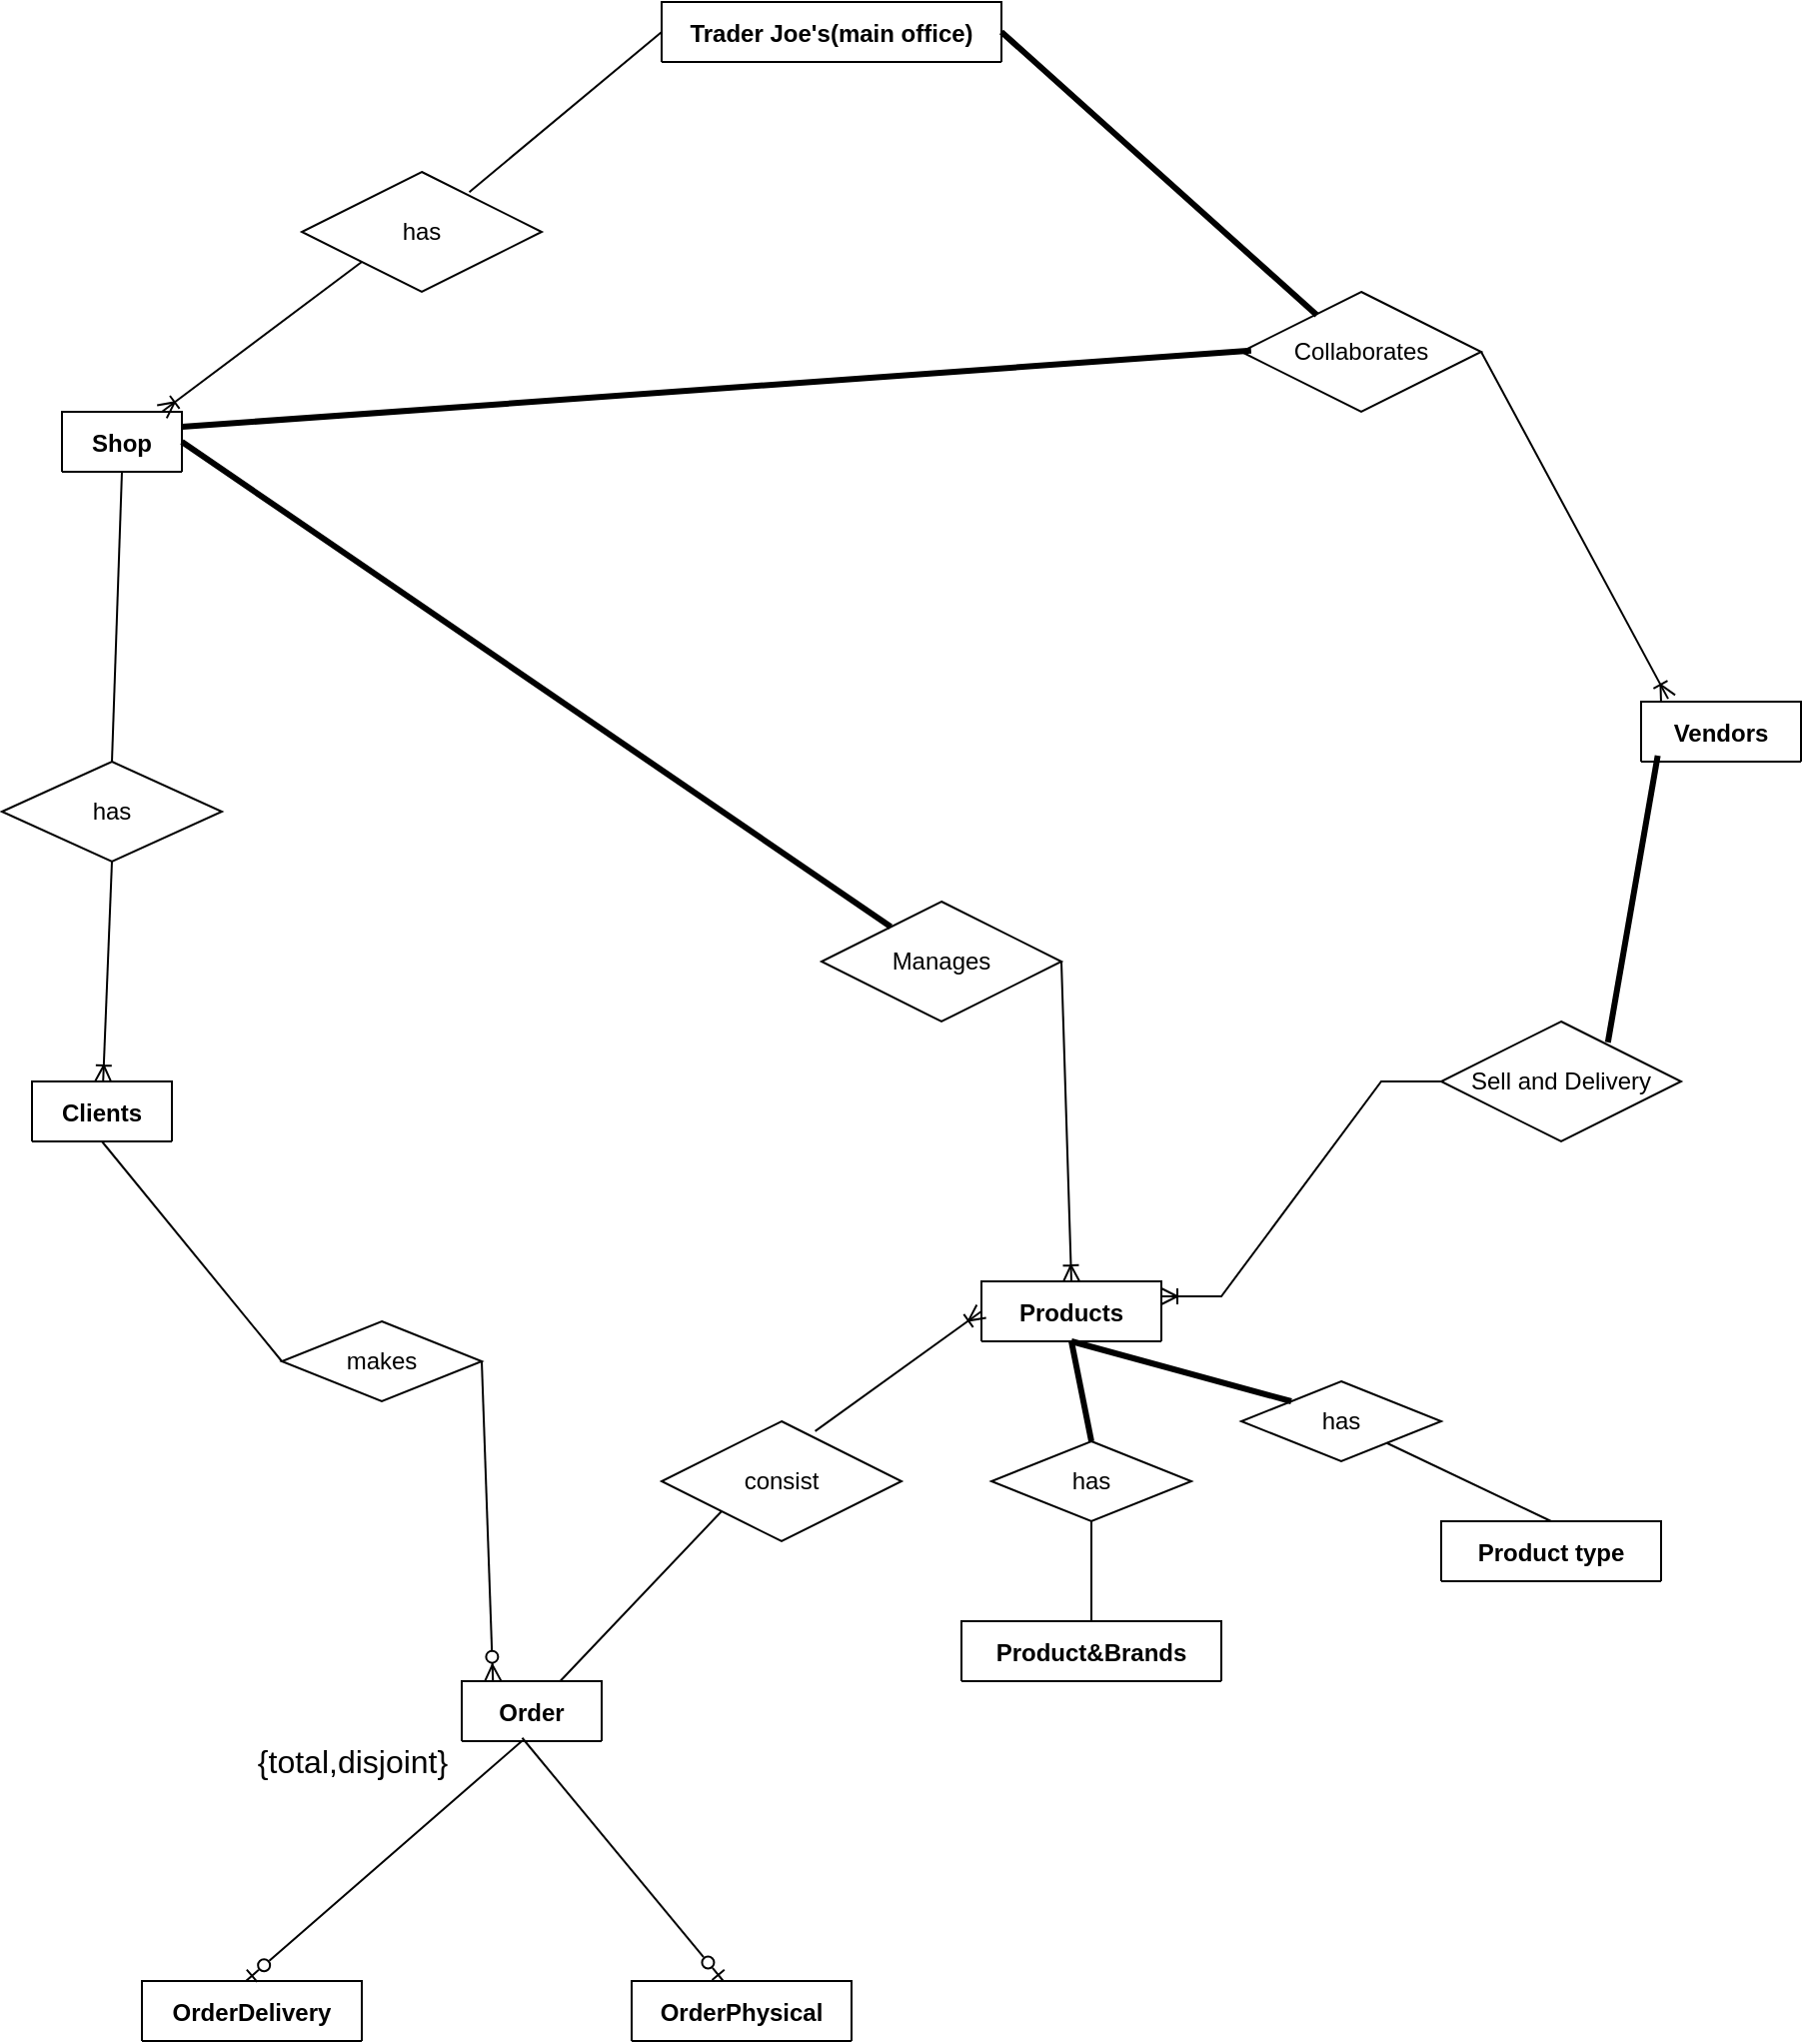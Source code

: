 <mxfile version="15.5.2" type="device"><diagram name="Page-1" id="c4acf3e9-155e-7222-9cf6-157b1a14988f"><mxGraphModel dx="1585" dy="1931" grid="1" gridSize="10" guides="1" tooltips="1" connect="1" arrows="1" fold="1" page="1" pageScale="1" pageWidth="850" pageHeight="1100" background="none" math="0" shadow="0"><root><mxCell id="0"/><mxCell id="1" parent="0"/><mxCell id="NIx3MjYoJdZFYuRE0TQr-1" value="Products" style="shape=table;startSize=30;container=1;collapsible=1;childLayout=tableLayout;fixedRows=1;rowLines=0;fontStyle=1;align=center;resizeLast=1;" parent="1" vertex="1" collapsed="1"><mxGeometry x="740" y="-340" width="90" height="30" as="geometry"><mxRectangle x="740" y="-340" width="180" height="160" as="alternateBounds"/></mxGeometry></mxCell><mxCell id="NIx3MjYoJdZFYuRE0TQr-2" value="" style="shape=partialRectangle;collapsible=0;dropTarget=0;pointerEvents=0;fillColor=none;top=0;left=0;bottom=1;right=0;points=[[0,0.5],[1,0.5]];portConstraint=eastwest;" parent="NIx3MjYoJdZFYuRE0TQr-1" vertex="1"><mxGeometry y="30" width="180" height="30" as="geometry"/></mxCell><mxCell id="NIx3MjYoJdZFYuRE0TQr-3" value="PK" style="shape=partialRectangle;connectable=0;fillColor=none;top=0;left=0;bottom=0;right=0;fontStyle=1;overflow=hidden;" parent="NIx3MjYoJdZFYuRE0TQr-2" vertex="1"><mxGeometry width="30" height="30" as="geometry"><mxRectangle width="30" height="30" as="alternateBounds"/></mxGeometry></mxCell><mxCell id="NIx3MjYoJdZFYuRE0TQr-4" value="UPC code" style="shape=partialRectangle;connectable=0;fillColor=none;top=0;left=0;bottom=0;right=0;align=left;spacingLeft=6;fontStyle=5;overflow=hidden;" parent="NIx3MjYoJdZFYuRE0TQr-2" vertex="1"><mxGeometry x="30" width="150" height="30" as="geometry"><mxRectangle width="150" height="30" as="alternateBounds"/></mxGeometry></mxCell><mxCell id="NIx3MjYoJdZFYuRE0TQr-5" value="" style="shape=partialRectangle;collapsible=0;dropTarget=0;pointerEvents=0;fillColor=none;top=0;left=0;bottom=0;right=0;points=[[0,0.5],[1,0.5]];portConstraint=eastwest;" parent="NIx3MjYoJdZFYuRE0TQr-1" vertex="1"><mxGeometry y="60" width="180" height="30" as="geometry"/></mxCell><mxCell id="NIx3MjYoJdZFYuRE0TQr-6" value="" style="shape=partialRectangle;connectable=0;fillColor=none;top=0;left=0;bottom=0;right=0;editable=1;overflow=hidden;" parent="NIx3MjYoJdZFYuRE0TQr-5" vertex="1"><mxGeometry width="30" height="30" as="geometry"><mxRectangle width="30" height="30" as="alternateBounds"/></mxGeometry></mxCell><mxCell id="NIx3MjYoJdZFYuRE0TQr-7" value="Material of box" style="shape=partialRectangle;connectable=0;fillColor=none;top=0;left=0;bottom=0;right=0;align=left;spacingLeft=6;overflow=hidden;" parent="NIx3MjYoJdZFYuRE0TQr-5" vertex="1"><mxGeometry x="30" width="150" height="30" as="geometry"><mxRectangle width="150" height="30" as="alternateBounds"/></mxGeometry></mxCell><mxCell id="NIx3MjYoJdZFYuRE0TQr-8" value="" style="shape=partialRectangle;collapsible=0;dropTarget=0;pointerEvents=0;fillColor=none;top=0;left=0;bottom=0;right=0;points=[[0,0.5],[1,0.5]];portConstraint=eastwest;" parent="NIx3MjYoJdZFYuRE0TQr-1" vertex="1"><mxGeometry y="90" width="180" height="30" as="geometry"/></mxCell><mxCell id="NIx3MjYoJdZFYuRE0TQr-9" value="" style="shape=partialRectangle;connectable=0;fillColor=none;top=0;left=0;bottom=0;right=0;editable=1;overflow=hidden;" parent="NIx3MjYoJdZFYuRE0TQr-8" vertex="1"><mxGeometry width="30" height="30" as="geometry"><mxRectangle width="30" height="30" as="alternateBounds"/></mxGeometry></mxCell><mxCell id="NIx3MjYoJdZFYuRE0TQr-10" value="Amount" style="shape=partialRectangle;connectable=0;fillColor=none;top=0;left=0;bottom=0;right=0;align=left;spacingLeft=6;overflow=hidden;" parent="NIx3MjYoJdZFYuRE0TQr-8" vertex="1"><mxGeometry x="30" width="150" height="30" as="geometry"><mxRectangle width="150" height="30" as="alternateBounds"/></mxGeometry></mxCell><mxCell id="NIx3MjYoJdZFYuRE0TQr-11" value="" style="shape=partialRectangle;collapsible=0;dropTarget=0;pointerEvents=0;fillColor=none;top=0;left=0;bottom=0;right=0;points=[[0,0.5],[1,0.5]];portConstraint=eastwest;" parent="NIx3MjYoJdZFYuRE0TQr-1" vertex="1"><mxGeometry y="120" width="180" height="30" as="geometry"/></mxCell><mxCell id="NIx3MjYoJdZFYuRE0TQr-12" value="" style="shape=partialRectangle;connectable=0;fillColor=none;top=0;left=0;bottom=0;right=0;editable=1;overflow=hidden;" parent="NIx3MjYoJdZFYuRE0TQr-11" vertex="1"><mxGeometry width="30" height="30" as="geometry"><mxRectangle width="30" height="30" as="alternateBounds"/></mxGeometry></mxCell><mxCell id="NIx3MjYoJdZFYuRE0TQr-13" value="Price" style="shape=partialRectangle;connectable=0;fillColor=none;top=0;left=0;bottom=0;right=0;align=left;spacingLeft=6;overflow=hidden;" parent="NIx3MjYoJdZFYuRE0TQr-11" vertex="1"><mxGeometry x="30" width="150" height="30" as="geometry"><mxRectangle width="150" height="30" as="alternateBounds"/></mxGeometry></mxCell><mxCell id="hftgsjcJPGMWLws8Vmtl-1" value="Clients" style="shape=table;startSize=30;container=1;collapsible=1;childLayout=tableLayout;fixedRows=1;rowLines=0;fontStyle=1;align=center;resizeLast=1;" parent="1" vertex="1" collapsed="1"><mxGeometry x="265" y="-440" width="70" height="30" as="geometry"><mxRectangle x="265" y="-440" width="220" height="270" as="alternateBounds"/></mxGeometry></mxCell><mxCell id="hftgsjcJPGMWLws8Vmtl-2" value="" style="shape=partialRectangle;collapsible=0;dropTarget=0;pointerEvents=0;fillColor=none;top=0;left=0;bottom=1;right=0;points=[[0,0.5],[1,0.5]];portConstraint=eastwest;" parent="hftgsjcJPGMWLws8Vmtl-1" vertex="1"><mxGeometry y="30" width="220" height="30" as="geometry"/></mxCell><mxCell id="hftgsjcJPGMWLws8Vmtl-3" value="PK" style="shape=partialRectangle;connectable=0;fillColor=none;top=0;left=0;bottom=0;right=0;fontStyle=1;overflow=hidden;" parent="hftgsjcJPGMWLws8Vmtl-2" vertex="1"><mxGeometry width="30" height="30" as="geometry"><mxRectangle width="30" height="30" as="alternateBounds"/></mxGeometry></mxCell><mxCell id="hftgsjcJPGMWLws8Vmtl-4" value="Client_ID" style="shape=partialRectangle;connectable=0;fillColor=none;top=0;left=0;bottom=0;right=0;align=left;spacingLeft=6;fontStyle=5;overflow=hidden;" parent="hftgsjcJPGMWLws8Vmtl-2" vertex="1"><mxGeometry x="30" width="190" height="30" as="geometry"><mxRectangle width="190" height="30" as="alternateBounds"/></mxGeometry></mxCell><mxCell id="hftgsjcJPGMWLws8Vmtl-5" value="" style="shape=partialRectangle;collapsible=0;dropTarget=0;pointerEvents=0;fillColor=none;top=0;left=0;bottom=0;right=0;points=[[0,0.5],[1,0.5]];portConstraint=eastwest;" parent="hftgsjcJPGMWLws8Vmtl-1" vertex="1"><mxGeometry y="60" width="220" height="30" as="geometry"/></mxCell><mxCell id="hftgsjcJPGMWLws8Vmtl-6" value="" style="shape=partialRectangle;connectable=0;fillColor=none;top=0;left=0;bottom=0;right=0;editable=1;overflow=hidden;" parent="hftgsjcJPGMWLws8Vmtl-5" vertex="1"><mxGeometry width="30" height="30" as="geometry"><mxRectangle width="30" height="30" as="alternateBounds"/></mxGeometry></mxCell><mxCell id="hftgsjcJPGMWLws8Vmtl-7" value="Name" style="shape=partialRectangle;connectable=0;fillColor=none;top=0;left=0;bottom=0;right=0;align=left;spacingLeft=6;overflow=hidden;" parent="hftgsjcJPGMWLws8Vmtl-5" vertex="1"><mxGeometry x="30" width="190" height="30" as="geometry"><mxRectangle width="190" height="30" as="alternateBounds"/></mxGeometry></mxCell><mxCell id="hftgsjcJPGMWLws8Vmtl-8" value="" style="shape=partialRectangle;collapsible=0;dropTarget=0;pointerEvents=0;fillColor=none;top=0;left=0;bottom=0;right=0;points=[[0,0.5],[1,0.5]];portConstraint=eastwest;" parent="hftgsjcJPGMWLws8Vmtl-1" vertex="1"><mxGeometry y="90" width="220" height="30" as="geometry"/></mxCell><mxCell id="hftgsjcJPGMWLws8Vmtl-9" value="" style="shape=partialRectangle;connectable=0;fillColor=none;top=0;left=0;bottom=0;right=0;editable=1;overflow=hidden;" parent="hftgsjcJPGMWLws8Vmtl-8" vertex="1"><mxGeometry width="30" height="30" as="geometry"><mxRectangle width="30" height="30" as="alternateBounds"/></mxGeometry></mxCell><mxCell id="hftgsjcJPGMWLws8Vmtl-10" value="DateofBirth" style="shape=partialRectangle;connectable=0;fillColor=none;top=0;left=0;bottom=0;right=0;align=left;spacingLeft=6;overflow=hidden;" parent="hftgsjcJPGMWLws8Vmtl-8" vertex="1"><mxGeometry x="30" width="190" height="30" as="geometry"><mxRectangle width="190" height="30" as="alternateBounds"/></mxGeometry></mxCell><mxCell id="hftgsjcJPGMWLws8Vmtl-14" value="" style="shape=partialRectangle;collapsible=0;dropTarget=0;pointerEvents=0;fillColor=none;top=0;left=0;bottom=0;right=0;points=[[0,0.5],[1,0.5]];portConstraint=eastwest;" parent="hftgsjcJPGMWLws8Vmtl-1" vertex="1"><mxGeometry y="120" width="220" height="30" as="geometry"/></mxCell><mxCell id="hftgsjcJPGMWLws8Vmtl-15" value="" style="shape=partialRectangle;connectable=0;fillColor=none;top=0;left=0;bottom=0;right=0;editable=1;overflow=hidden;" parent="hftgsjcJPGMWLws8Vmtl-14" vertex="1"><mxGeometry width="30" height="30" as="geometry"><mxRectangle width="30" height="30" as="alternateBounds"/></mxGeometry></mxCell><mxCell id="hftgsjcJPGMWLws8Vmtl-16" value="Age()" style="shape=partialRectangle;connectable=0;fillColor=none;top=0;left=0;bottom=0;right=0;align=left;spacingLeft=6;overflow=hidden;" parent="hftgsjcJPGMWLws8Vmtl-14" vertex="1"><mxGeometry x="30" width="190" height="30" as="geometry"><mxRectangle width="190" height="30" as="alternateBounds"/></mxGeometry></mxCell><mxCell id="hftgsjcJPGMWLws8Vmtl-11" value="" style="shape=partialRectangle;collapsible=0;dropTarget=0;pointerEvents=0;fillColor=none;top=0;left=0;bottom=0;right=0;points=[[0,0.5],[1,0.5]];portConstraint=eastwest;" parent="hftgsjcJPGMWLws8Vmtl-1" vertex="1"><mxGeometry y="150" width="220" height="30" as="geometry"/></mxCell><mxCell id="hftgsjcJPGMWLws8Vmtl-12" value="" style="shape=partialRectangle;connectable=0;fillColor=none;top=0;left=0;bottom=0;right=0;editable=1;overflow=hidden;" parent="hftgsjcJPGMWLws8Vmtl-11" vertex="1"><mxGeometry width="30" height="30" as="geometry"><mxRectangle width="30" height="30" as="alternateBounds"/></mxGeometry></mxCell><mxCell id="hftgsjcJPGMWLws8Vmtl-13" value="Gender" style="shape=partialRectangle;connectable=0;fillColor=none;top=0;left=0;bottom=0;right=0;align=left;spacingLeft=6;overflow=hidden;" parent="hftgsjcJPGMWLws8Vmtl-11" vertex="1"><mxGeometry x="30" width="190" height="30" as="geometry"><mxRectangle width="190" height="30" as="alternateBounds"/></mxGeometry></mxCell><mxCell id="hftgsjcJPGMWLws8Vmtl-18" value="" style="shape=partialRectangle;collapsible=0;dropTarget=0;pointerEvents=0;fillColor=none;top=0;left=0;bottom=0;right=0;points=[[0,0.5],[1,0.5]];portConstraint=eastwest;" parent="hftgsjcJPGMWLws8Vmtl-1" vertex="1"><mxGeometry y="180" width="220" height="30" as="geometry"/></mxCell><mxCell id="hftgsjcJPGMWLws8Vmtl-19" value="" style="shape=partialRectangle;connectable=0;fillColor=none;top=0;left=0;bottom=0;right=0;editable=1;overflow=hidden;" parent="hftgsjcJPGMWLws8Vmtl-18" vertex="1"><mxGeometry width="30" height="30" as="geometry"><mxRectangle width="30" height="30" as="alternateBounds"/></mxGeometry></mxCell><mxCell id="hftgsjcJPGMWLws8Vmtl-20" value="[ Phone number ]" style="shape=partialRectangle;connectable=0;fillColor=none;top=0;left=0;bottom=0;right=0;align=left;spacingLeft=6;overflow=hidden;" parent="hftgsjcJPGMWLws8Vmtl-18" vertex="1"><mxGeometry x="30" width="190" height="30" as="geometry"><mxRectangle width="190" height="30" as="alternateBounds"/></mxGeometry></mxCell><mxCell id="hftgsjcJPGMWLws8Vmtl-22" value="" style="shape=partialRectangle;collapsible=0;dropTarget=0;pointerEvents=0;fillColor=none;top=0;left=0;bottom=0;right=0;points=[[0,0.5],[1,0.5]];portConstraint=eastwest;" parent="hftgsjcJPGMWLws8Vmtl-1" vertex="1"><mxGeometry y="210" width="220" height="30" as="geometry"/></mxCell><mxCell id="hftgsjcJPGMWLws8Vmtl-23" value="" style="shape=partialRectangle;connectable=0;fillColor=none;top=0;left=0;bottom=0;right=0;editable=1;overflow=hidden;" parent="hftgsjcJPGMWLws8Vmtl-22" vertex="1"><mxGeometry width="30" height="30" as="geometry"><mxRectangle width="30" height="30" as="alternateBounds"/></mxGeometry></mxCell><mxCell id="hftgsjcJPGMWLws8Vmtl-24" value="Subscription status" style="shape=partialRectangle;connectable=0;fillColor=none;top=0;left=0;bottom=0;right=0;align=left;spacingLeft=6;overflow=hidden;" parent="hftgsjcJPGMWLws8Vmtl-22" vertex="1"><mxGeometry x="30" width="190" height="30" as="geometry"><mxRectangle width="190" height="30" as="alternateBounds"/></mxGeometry></mxCell><mxCell id="hftgsjcJPGMWLws8Vmtl-25" value="Product type" style="shape=table;startSize=30;container=1;collapsible=1;childLayout=tableLayout;fixedRows=1;rowLines=0;fontStyle=1;align=center;resizeLast=1;" parent="1" vertex="1" collapsed="1"><mxGeometry x="970" y="-220" width="110" height="30" as="geometry"><mxRectangle x="970" y="-220" width="250" height="160" as="alternateBounds"/></mxGeometry></mxCell><mxCell id="hftgsjcJPGMWLws8Vmtl-26" value="" style="shape=partialRectangle;collapsible=0;dropTarget=0;pointerEvents=0;fillColor=none;top=0;left=0;bottom=1;right=0;points=[[0,0.5],[1,0.5]];portConstraint=eastwest;" parent="hftgsjcJPGMWLws8Vmtl-25" vertex="1"><mxGeometry y="30" width="250" height="30" as="geometry"/></mxCell><mxCell id="hftgsjcJPGMWLws8Vmtl-27" value="PK, FK" style="shape=partialRectangle;connectable=0;fillColor=none;top=0;left=0;bottom=0;right=0;fontStyle=1;overflow=hidden;" parent="hftgsjcJPGMWLws8Vmtl-26" vertex="1"><mxGeometry width="50" height="30" as="geometry"><mxRectangle width="50" height="30" as="alternateBounds"/></mxGeometry></mxCell><mxCell id="hftgsjcJPGMWLws8Vmtl-28" value="UPC code" style="shape=partialRectangle;connectable=0;fillColor=none;top=0;left=0;bottom=0;right=0;align=left;spacingLeft=6;fontStyle=5;overflow=hidden;" parent="hftgsjcJPGMWLws8Vmtl-26" vertex="1"><mxGeometry x="50" width="200" height="30" as="geometry"><mxRectangle width="200" height="30" as="alternateBounds"/></mxGeometry></mxCell><mxCell id="hftgsjcJPGMWLws8Vmtl-29" value="" style="shape=partialRectangle;collapsible=0;dropTarget=0;pointerEvents=0;fillColor=none;top=0;left=0;bottom=0;right=0;points=[[0,0.5],[1,0.5]];portConstraint=eastwest;" parent="hftgsjcJPGMWLws8Vmtl-25" vertex="1"><mxGeometry y="60" width="250" height="30" as="geometry"/></mxCell><mxCell id="hftgsjcJPGMWLws8Vmtl-30" value="" style="shape=partialRectangle;connectable=0;fillColor=none;top=0;left=0;bottom=0;right=0;editable=1;overflow=hidden;" parent="hftgsjcJPGMWLws8Vmtl-29" vertex="1"><mxGeometry width="50" height="30" as="geometry"><mxRectangle width="50" height="30" as="alternateBounds"/></mxGeometry></mxCell><mxCell id="hftgsjcJPGMWLws8Vmtl-31" value="[ Product type ]" style="shape=partialRectangle;connectable=0;fillColor=none;top=0;left=0;bottom=0;right=0;align=left;spacingLeft=6;overflow=hidden;" parent="hftgsjcJPGMWLws8Vmtl-29" vertex="1"><mxGeometry x="50" width="200" height="30" as="geometry"><mxRectangle width="200" height="30" as="alternateBounds"/></mxGeometry></mxCell><mxCell id="hftgsjcJPGMWLws8Vmtl-32" value="" style="shape=partialRectangle;collapsible=0;dropTarget=0;pointerEvents=0;fillColor=none;top=0;left=0;bottom=0;right=0;points=[[0,0.5],[1,0.5]];portConstraint=eastwest;" parent="hftgsjcJPGMWLws8Vmtl-25" vertex="1"><mxGeometry y="90" width="250" height="30" as="geometry"/></mxCell><mxCell id="hftgsjcJPGMWLws8Vmtl-33" value="" style="shape=partialRectangle;connectable=0;fillColor=none;top=0;left=0;bottom=0;right=0;editable=1;overflow=hidden;" parent="hftgsjcJPGMWLws8Vmtl-32" vertex="1"><mxGeometry width="50" height="30" as="geometry"><mxRectangle width="50" height="30" as="alternateBounds"/></mxGeometry></mxCell><mxCell id="hftgsjcJPGMWLws8Vmtl-34" value="" style="shape=partialRectangle;connectable=0;fillColor=none;top=0;left=0;bottom=0;right=0;align=left;spacingLeft=6;overflow=hidden;" parent="hftgsjcJPGMWLws8Vmtl-32" vertex="1"><mxGeometry x="50" width="200" height="30" as="geometry"><mxRectangle width="200" height="30" as="alternateBounds"/></mxGeometry></mxCell><mxCell id="hftgsjcJPGMWLws8Vmtl-35" value="" style="shape=partialRectangle;collapsible=0;dropTarget=0;pointerEvents=0;fillColor=none;top=0;left=0;bottom=0;right=0;points=[[0,0.5],[1,0.5]];portConstraint=eastwest;" parent="hftgsjcJPGMWLws8Vmtl-25" vertex="1"><mxGeometry y="120" width="250" height="30" as="geometry"/></mxCell><mxCell id="hftgsjcJPGMWLws8Vmtl-36" value="" style="shape=partialRectangle;connectable=0;fillColor=none;top=0;left=0;bottom=0;right=0;editable=1;overflow=hidden;" parent="hftgsjcJPGMWLws8Vmtl-35" vertex="1"><mxGeometry width="50" height="30" as="geometry"><mxRectangle width="50" height="30" as="alternateBounds"/></mxGeometry></mxCell><mxCell id="hftgsjcJPGMWLws8Vmtl-37" value="" style="shape=partialRectangle;connectable=0;fillColor=none;top=0;left=0;bottom=0;right=0;align=left;spacingLeft=6;overflow=hidden;" parent="hftgsjcJPGMWLws8Vmtl-35" vertex="1"><mxGeometry x="50" width="200" height="30" as="geometry"><mxRectangle width="200" height="30" as="alternateBounds"/></mxGeometry></mxCell><mxCell id="hftgsjcJPGMWLws8Vmtl-38" value="Product&amp;Brands" style="shape=table;startSize=30;container=1;collapsible=1;childLayout=tableLayout;fixedRows=1;rowLines=0;fontStyle=1;align=center;resizeLast=1;" parent="1" vertex="1" collapsed="1"><mxGeometry x="730" y="-170" width="130" height="30" as="geometry"><mxRectangle x="730" y="-170" width="180" height="160" as="alternateBounds"/></mxGeometry></mxCell><mxCell id="hftgsjcJPGMWLws8Vmtl-39" value="" style="shape=partialRectangle;collapsible=0;dropTarget=0;pointerEvents=0;fillColor=none;top=0;left=0;bottom=1;right=0;points=[[0,0.5],[1,0.5]];portConstraint=eastwest;" parent="hftgsjcJPGMWLws8Vmtl-38" vertex="1"><mxGeometry y="30" width="180" height="30" as="geometry"/></mxCell><mxCell id="hftgsjcJPGMWLws8Vmtl-40" value="PK,FK" style="shape=partialRectangle;connectable=0;fillColor=none;top=0;left=0;bottom=0;right=0;fontStyle=1;overflow=hidden;" parent="hftgsjcJPGMWLws8Vmtl-39" vertex="1"><mxGeometry width="50" height="30" as="geometry"><mxRectangle width="50" height="30" as="alternateBounds"/></mxGeometry></mxCell><mxCell id="hftgsjcJPGMWLws8Vmtl-41" value="UPC code" style="shape=partialRectangle;connectable=0;fillColor=none;top=0;left=0;bottom=0;right=0;align=left;spacingLeft=6;fontStyle=5;overflow=hidden;" parent="hftgsjcJPGMWLws8Vmtl-39" vertex="1"><mxGeometry x="50" width="130" height="30" as="geometry"><mxRectangle width="130" height="30" as="alternateBounds"/></mxGeometry></mxCell><mxCell id="hftgsjcJPGMWLws8Vmtl-42" value="" style="shape=partialRectangle;collapsible=0;dropTarget=0;pointerEvents=0;fillColor=none;top=0;left=0;bottom=0;right=0;points=[[0,0.5],[1,0.5]];portConstraint=eastwest;" parent="hftgsjcJPGMWLws8Vmtl-38" vertex="1"><mxGeometry y="60" width="180" height="30" as="geometry"/></mxCell><mxCell id="hftgsjcJPGMWLws8Vmtl-43" value="" style="shape=partialRectangle;connectable=0;fillColor=none;top=0;left=0;bottom=0;right=0;editable=1;overflow=hidden;" parent="hftgsjcJPGMWLws8Vmtl-42" vertex="1"><mxGeometry width="50" height="30" as="geometry"><mxRectangle width="50" height="30" as="alternateBounds"/></mxGeometry></mxCell><mxCell id="hftgsjcJPGMWLws8Vmtl-44" value="Brand name" style="shape=partialRectangle;connectable=0;fillColor=none;top=0;left=0;bottom=0;right=0;align=left;spacingLeft=6;overflow=hidden;" parent="hftgsjcJPGMWLws8Vmtl-42" vertex="1"><mxGeometry x="50" width="130" height="30" as="geometry"><mxRectangle width="130" height="30" as="alternateBounds"/></mxGeometry></mxCell><mxCell id="hftgsjcJPGMWLws8Vmtl-45" value="" style="shape=partialRectangle;collapsible=0;dropTarget=0;pointerEvents=0;fillColor=none;top=0;left=0;bottom=0;right=0;points=[[0,0.5],[1,0.5]];portConstraint=eastwest;" parent="hftgsjcJPGMWLws8Vmtl-38" vertex="1"><mxGeometry y="90" width="180" height="30" as="geometry"/></mxCell><mxCell id="hftgsjcJPGMWLws8Vmtl-46" value="" style="shape=partialRectangle;connectable=0;fillColor=none;top=0;left=0;bottom=0;right=0;editable=1;overflow=hidden;" parent="hftgsjcJPGMWLws8Vmtl-45" vertex="1"><mxGeometry width="50" height="30" as="geometry"><mxRectangle width="50" height="30" as="alternateBounds"/></mxGeometry></mxCell><mxCell id="hftgsjcJPGMWLws8Vmtl-47" value="" style="shape=partialRectangle;connectable=0;fillColor=none;top=0;left=0;bottom=0;right=0;align=left;spacingLeft=6;overflow=hidden;" parent="hftgsjcJPGMWLws8Vmtl-45" vertex="1"><mxGeometry x="50" width="130" height="30" as="geometry"><mxRectangle width="130" height="30" as="alternateBounds"/></mxGeometry></mxCell><mxCell id="hftgsjcJPGMWLws8Vmtl-48" value="" style="shape=partialRectangle;collapsible=0;dropTarget=0;pointerEvents=0;fillColor=none;top=0;left=0;bottom=0;right=0;points=[[0,0.5],[1,0.5]];portConstraint=eastwest;" parent="hftgsjcJPGMWLws8Vmtl-38" vertex="1"><mxGeometry y="120" width="180" height="30" as="geometry"/></mxCell><mxCell id="hftgsjcJPGMWLws8Vmtl-49" value="" style="shape=partialRectangle;connectable=0;fillColor=none;top=0;left=0;bottom=0;right=0;editable=1;overflow=hidden;" parent="hftgsjcJPGMWLws8Vmtl-48" vertex="1"><mxGeometry width="50" height="30" as="geometry"><mxRectangle width="50" height="30" as="alternateBounds"/></mxGeometry></mxCell><mxCell id="hftgsjcJPGMWLws8Vmtl-50" value="" style="shape=partialRectangle;connectable=0;fillColor=none;top=0;left=0;bottom=0;right=0;align=left;spacingLeft=6;overflow=hidden;" parent="hftgsjcJPGMWLws8Vmtl-48" vertex="1"><mxGeometry x="50" width="130" height="30" as="geometry"><mxRectangle width="130" height="30" as="alternateBounds"/></mxGeometry></mxCell><mxCell id="hftgsjcJPGMWLws8Vmtl-51" value="Order" style="shape=table;startSize=30;container=1;collapsible=1;childLayout=tableLayout;fixedRows=1;rowLines=0;fontStyle=1;align=center;resizeLast=1;" parent="1" vertex="1" collapsed="1"><mxGeometry x="480" y="-140" width="70" height="30" as="geometry"><mxRectangle x="480" y="-140" width="220" height="260" as="alternateBounds"/></mxGeometry></mxCell><mxCell id="hftgsjcJPGMWLws8Vmtl-52" value="" style="shape=partialRectangle;collapsible=0;dropTarget=0;pointerEvents=0;fillColor=none;top=0;left=0;bottom=1;right=0;points=[[0,0.5],[1,0.5]];portConstraint=eastwest;" parent="hftgsjcJPGMWLws8Vmtl-51" vertex="1"><mxGeometry y="30" width="220" height="30" as="geometry"/></mxCell><mxCell id="hftgsjcJPGMWLws8Vmtl-53" value="PK" style="shape=partialRectangle;connectable=0;fillColor=none;top=0;left=0;bottom=0;right=0;fontStyle=1;overflow=hidden;" parent="hftgsjcJPGMWLws8Vmtl-52" vertex="1"><mxGeometry width="30" height="30" as="geometry"><mxRectangle width="30" height="30" as="alternateBounds"/></mxGeometry></mxCell><mxCell id="hftgsjcJPGMWLws8Vmtl-54" value="OrderID" style="shape=partialRectangle;connectable=0;fillColor=none;top=0;left=0;bottom=0;right=0;align=left;spacingLeft=6;fontStyle=5;overflow=hidden;" parent="hftgsjcJPGMWLws8Vmtl-52" vertex="1"><mxGeometry x="30" width="190" height="30" as="geometry"><mxRectangle width="190" height="30" as="alternateBounds"/></mxGeometry></mxCell><mxCell id="hftgsjcJPGMWLws8Vmtl-65" value="" style="shape=partialRectangle;collapsible=0;dropTarget=0;pointerEvents=0;fillColor=none;top=0;left=0;bottom=0;right=0;points=[[0,0.5],[1,0.5]];portConstraint=eastwest;" parent="hftgsjcJPGMWLws8Vmtl-51" vertex="1"><mxGeometry y="60" width="220" height="30" as="geometry"/></mxCell><mxCell id="hftgsjcJPGMWLws8Vmtl-66" value="FK" style="shape=partialRectangle;connectable=0;fillColor=none;top=0;left=0;bottom=0;right=0;editable=1;overflow=hidden;" parent="hftgsjcJPGMWLws8Vmtl-65" vertex="1"><mxGeometry width="30" height="30" as="geometry"><mxRectangle width="30" height="30" as="alternateBounds"/></mxGeometry></mxCell><mxCell id="hftgsjcJPGMWLws8Vmtl-67" value="Client_ID" style="shape=partialRectangle;connectable=0;fillColor=none;top=0;left=0;bottom=0;right=0;align=left;spacingLeft=6;overflow=hidden;" parent="hftgsjcJPGMWLws8Vmtl-65" vertex="1"><mxGeometry x="30" width="190" height="30" as="geometry"><mxRectangle width="190" height="30" as="alternateBounds"/></mxGeometry></mxCell><mxCell id="hftgsjcJPGMWLws8Vmtl-81" value="" style="shape=partialRectangle;collapsible=0;dropTarget=0;pointerEvents=0;fillColor=none;top=0;left=0;bottom=0;right=0;points=[[0,0.5],[1,0.5]];portConstraint=eastwest;" parent="hftgsjcJPGMWLws8Vmtl-51" vertex="1"><mxGeometry y="90" width="220" height="30" as="geometry"/></mxCell><mxCell id="hftgsjcJPGMWLws8Vmtl-82" value="FK" style="shape=partialRectangle;connectable=0;fillColor=none;top=0;left=0;bottom=0;right=0;editable=1;overflow=hidden;" parent="hftgsjcJPGMWLws8Vmtl-81" vertex="1"><mxGeometry width="30" height="30" as="geometry"><mxRectangle width="30" height="30" as="alternateBounds"/></mxGeometry></mxCell><mxCell id="hftgsjcJPGMWLws8Vmtl-83" value="ShopNumber" style="shape=partialRectangle;connectable=0;fillColor=none;top=0;left=0;bottom=0;right=0;align=left;spacingLeft=6;overflow=hidden;" parent="hftgsjcJPGMWLws8Vmtl-81" vertex="1"><mxGeometry x="30" width="190" height="30" as="geometry"><mxRectangle width="190" height="30" as="alternateBounds"/></mxGeometry></mxCell><mxCell id="hftgsjcJPGMWLws8Vmtl-61" value="" style="shape=partialRectangle;collapsible=0;dropTarget=0;pointerEvents=0;fillColor=none;top=0;left=0;bottom=0;right=0;points=[[0,0.5],[1,0.5]];portConstraint=eastwest;" parent="hftgsjcJPGMWLws8Vmtl-51" vertex="1"><mxGeometry y="120" width="220" height="30" as="geometry"/></mxCell><mxCell id="hftgsjcJPGMWLws8Vmtl-62" value="" style="shape=partialRectangle;connectable=0;fillColor=none;top=0;left=0;bottom=0;right=0;editable=1;overflow=hidden;" parent="hftgsjcJPGMWLws8Vmtl-61" vertex="1"><mxGeometry width="30" height="30" as="geometry"><mxRectangle width="30" height="30" as="alternateBounds"/></mxGeometry></mxCell><mxCell id="hftgsjcJPGMWLws8Vmtl-63" value="Payment method" style="shape=partialRectangle;connectable=0;fillColor=none;top=0;left=0;bottom=0;right=0;align=left;spacingLeft=6;overflow=hidden;" parent="hftgsjcJPGMWLws8Vmtl-61" vertex="1"><mxGeometry x="30" width="190" height="30" as="geometry"><mxRectangle width="190" height="30" as="alternateBounds"/></mxGeometry></mxCell><mxCell id="hftgsjcJPGMWLws8Vmtl-55" value="" style="shape=partialRectangle;collapsible=0;dropTarget=0;pointerEvents=0;fillColor=none;top=0;left=0;bottom=0;right=0;points=[[0,0.5],[1,0.5]];portConstraint=eastwest;" parent="hftgsjcJPGMWLws8Vmtl-51" vertex="1"><mxGeometry y="150" width="220" height="30" as="geometry"/></mxCell><mxCell id="hftgsjcJPGMWLws8Vmtl-56" value="" style="shape=partialRectangle;connectable=0;fillColor=none;top=0;left=0;bottom=0;right=0;editable=1;overflow=hidden;" parent="hftgsjcJPGMWLws8Vmtl-55" vertex="1"><mxGeometry width="30" height="30" as="geometry"><mxRectangle width="30" height="30" as="alternateBounds"/></mxGeometry></mxCell><mxCell id="hftgsjcJPGMWLws8Vmtl-57" value="" style="shape=partialRectangle;connectable=0;fillColor=none;top=0;left=0;bottom=0;right=0;align=left;spacingLeft=6;overflow=hidden;" parent="hftgsjcJPGMWLws8Vmtl-55" vertex="1"><mxGeometry x="30" width="190" height="30" as="geometry"><mxRectangle width="190" height="30" as="alternateBounds"/></mxGeometry></mxCell><mxCell id="hftgsjcJPGMWLws8Vmtl-58" value="" style="shape=partialRectangle;collapsible=0;dropTarget=0;pointerEvents=0;fillColor=none;top=0;left=0;bottom=0;right=0;points=[[0,0.5],[1,0.5]];portConstraint=eastwest;" parent="hftgsjcJPGMWLws8Vmtl-51" vertex="1"><mxGeometry y="180" width="220" height="30" as="geometry"/></mxCell><mxCell id="hftgsjcJPGMWLws8Vmtl-59" value="" style="shape=partialRectangle;connectable=0;fillColor=none;top=0;left=0;bottom=0;right=0;editable=1;overflow=hidden;" parent="hftgsjcJPGMWLws8Vmtl-58" vertex="1"><mxGeometry width="30" height="30" as="geometry"><mxRectangle width="30" height="30" as="alternateBounds"/></mxGeometry></mxCell><mxCell id="hftgsjcJPGMWLws8Vmtl-60" value="" style="shape=partialRectangle;connectable=0;fillColor=none;top=0;left=0;bottom=0;right=0;align=left;spacingLeft=6;overflow=hidden;" parent="hftgsjcJPGMWLws8Vmtl-58" vertex="1"><mxGeometry x="30" width="190" height="30" as="geometry"><mxRectangle width="190" height="30" as="alternateBounds"/></mxGeometry></mxCell><mxCell id="hftgsjcJPGMWLws8Vmtl-84" value="Shop" style="shape=table;startSize=30;container=1;collapsible=1;childLayout=tableLayout;fixedRows=1;rowLines=0;fontStyle=1;align=center;resizeLast=1;" parent="1" vertex="1" collapsed="1"><mxGeometry x="280" y="-775" width="60" height="30" as="geometry"><mxRectangle x="280" y="-775" width="210" height="250" as="alternateBounds"/></mxGeometry></mxCell><mxCell id="hftgsjcJPGMWLws8Vmtl-85" value="" style="shape=partialRectangle;collapsible=0;dropTarget=0;pointerEvents=0;fillColor=none;top=0;left=0;bottom=1;right=0;points=[[0,0.5],[1,0.5]];portConstraint=eastwest;" parent="hftgsjcJPGMWLws8Vmtl-84" vertex="1"><mxGeometry y="30" width="210" height="30" as="geometry"/></mxCell><mxCell id="hftgsjcJPGMWLws8Vmtl-86" value="PK" style="shape=partialRectangle;connectable=0;fillColor=none;top=0;left=0;bottom=0;right=0;fontStyle=1;overflow=hidden;" parent="hftgsjcJPGMWLws8Vmtl-85" vertex="1"><mxGeometry width="30" height="30" as="geometry"><mxRectangle width="30" height="30" as="alternateBounds"/></mxGeometry></mxCell><mxCell id="hftgsjcJPGMWLws8Vmtl-87" value="ShopNumber" style="shape=partialRectangle;connectable=0;fillColor=none;top=0;left=0;bottom=0;right=0;align=left;spacingLeft=6;fontStyle=5;overflow=hidden;" parent="hftgsjcJPGMWLws8Vmtl-85" vertex="1"><mxGeometry x="30" width="180" height="30" as="geometry"><mxRectangle width="180" height="30" as="alternateBounds"/></mxGeometry></mxCell><mxCell id="hftgsjcJPGMWLws8Vmtl-88" value="" style="shape=partialRectangle;collapsible=0;dropTarget=0;pointerEvents=0;fillColor=none;top=0;left=0;bottom=0;right=0;points=[[0,0.5],[1,0.5]];portConstraint=eastwest;" parent="hftgsjcJPGMWLws8Vmtl-84" vertex="1"><mxGeometry y="60" width="210" height="30" as="geometry"/></mxCell><mxCell id="hftgsjcJPGMWLws8Vmtl-89" value="" style="shape=partialRectangle;connectable=0;fillColor=none;top=0;left=0;bottom=0;right=0;editable=1;overflow=hidden;" parent="hftgsjcJPGMWLws8Vmtl-88" vertex="1"><mxGeometry width="30" height="30" as="geometry"><mxRectangle width="30" height="30" as="alternateBounds"/></mxGeometry></mxCell><mxCell id="hftgsjcJPGMWLws8Vmtl-90" value="Address" style="shape=partialRectangle;connectable=0;fillColor=none;top=0;left=0;bottom=0;right=0;align=left;spacingLeft=6;overflow=hidden;" parent="hftgsjcJPGMWLws8Vmtl-88" vertex="1"><mxGeometry x="30" width="180" height="30" as="geometry"><mxRectangle width="180" height="30" as="alternateBounds"/></mxGeometry></mxCell><mxCell id="hftgsjcJPGMWLws8Vmtl-111" value="" style="shape=partialRectangle;collapsible=0;dropTarget=0;pointerEvents=0;fillColor=none;top=0;left=0;bottom=0;right=0;points=[[0,0.5],[1,0.5]];portConstraint=eastwest;" parent="hftgsjcJPGMWLws8Vmtl-84" vertex="1"><mxGeometry y="90" width="210" height="30" as="geometry"/></mxCell><mxCell id="hftgsjcJPGMWLws8Vmtl-112" value="" style="shape=partialRectangle;connectable=0;fillColor=none;top=0;left=0;bottom=0;right=0;editable=1;overflow=hidden;" parent="hftgsjcJPGMWLws8Vmtl-111" vertex="1"><mxGeometry width="30" height="30" as="geometry"><mxRectangle width="30" height="30" as="alternateBounds"/></mxGeometry></mxCell><mxCell id="hftgsjcJPGMWLws8Vmtl-113" value="        City" style="shape=partialRectangle;connectable=0;fillColor=none;top=0;left=0;bottom=0;right=0;align=left;spacingLeft=6;overflow=hidden;" parent="hftgsjcJPGMWLws8Vmtl-111" vertex="1"><mxGeometry x="30" width="180" height="30" as="geometry"><mxRectangle width="180" height="30" as="alternateBounds"/></mxGeometry></mxCell><mxCell id="hftgsjcJPGMWLws8Vmtl-114" value="" style="shape=partialRectangle;collapsible=0;dropTarget=0;pointerEvents=0;fillColor=none;top=0;left=0;bottom=0;right=0;points=[[0,0.5],[1,0.5]];portConstraint=eastwest;" parent="hftgsjcJPGMWLws8Vmtl-84" vertex="1"><mxGeometry y="120" width="210" height="30" as="geometry"/></mxCell><mxCell id="hftgsjcJPGMWLws8Vmtl-115" value="" style="shape=partialRectangle;connectable=0;fillColor=none;top=0;left=0;bottom=0;right=0;editable=1;overflow=hidden;" parent="hftgsjcJPGMWLws8Vmtl-114" vertex="1"><mxGeometry width="30" height="30" as="geometry"><mxRectangle width="30" height="30" as="alternateBounds"/></mxGeometry></mxCell><mxCell id="hftgsjcJPGMWLws8Vmtl-116" value="        Street" style="shape=partialRectangle;connectable=0;fillColor=none;top=0;left=0;bottom=0;right=0;align=left;spacingLeft=6;overflow=hidden;" parent="hftgsjcJPGMWLws8Vmtl-114" vertex="1"><mxGeometry x="30" width="180" height="30" as="geometry"><mxRectangle width="180" height="30" as="alternateBounds"/></mxGeometry></mxCell><mxCell id="hftgsjcJPGMWLws8Vmtl-94" value="" style="shape=partialRectangle;collapsible=0;dropTarget=0;pointerEvents=0;fillColor=none;top=0;left=0;bottom=0;right=0;points=[[0,0.5],[1,0.5]];portConstraint=eastwest;" parent="hftgsjcJPGMWLws8Vmtl-84" vertex="1"><mxGeometry y="150" width="210" height="30" as="geometry"/></mxCell><mxCell id="hftgsjcJPGMWLws8Vmtl-95" value="" style="shape=partialRectangle;connectable=0;fillColor=none;top=0;left=0;bottom=0;right=0;editable=1;overflow=hidden;" parent="hftgsjcJPGMWLws8Vmtl-94" vertex="1"><mxGeometry width="30" height="30" as="geometry"><mxRectangle width="30" height="30" as="alternateBounds"/></mxGeometry></mxCell><mxCell id="hftgsjcJPGMWLws8Vmtl-96" value="Time of working" style="shape=partialRectangle;connectable=0;fillColor=none;top=0;left=0;bottom=0;right=0;align=left;spacingLeft=6;overflow=hidden;" parent="hftgsjcJPGMWLws8Vmtl-94" vertex="1"><mxGeometry x="30" width="180" height="30" as="geometry"><mxRectangle width="180" height="30" as="alternateBounds"/></mxGeometry></mxCell><mxCell id="hftgsjcJPGMWLws8Vmtl-91" value="" style="shape=partialRectangle;collapsible=0;dropTarget=0;pointerEvents=0;fillColor=none;top=0;left=0;bottom=0;right=0;points=[[0,0.5],[1,0.5]];portConstraint=eastwest;" parent="hftgsjcJPGMWLws8Vmtl-84" vertex="1"><mxGeometry y="180" width="210" height="30" as="geometry"/></mxCell><mxCell id="hftgsjcJPGMWLws8Vmtl-92" value="" style="shape=partialRectangle;connectable=0;fillColor=none;top=0;left=0;bottom=0;right=0;editable=1;overflow=hidden;" parent="hftgsjcJPGMWLws8Vmtl-91" vertex="1"><mxGeometry width="30" height="30" as="geometry"><mxRectangle width="30" height="30" as="alternateBounds"/></mxGeometry></mxCell><mxCell id="hftgsjcJPGMWLws8Vmtl-93" value="Status" style="shape=partialRectangle;connectable=0;fillColor=none;top=0;left=0;bottom=0;right=0;align=left;spacingLeft=6;overflow=hidden;" parent="hftgsjcJPGMWLws8Vmtl-91" vertex="1"><mxGeometry x="30" width="180" height="30" as="geometry"><mxRectangle width="180" height="30" as="alternateBounds"/></mxGeometry></mxCell><mxCell id="hftgsjcJPGMWLws8Vmtl-118" value="" style="shape=partialRectangle;collapsible=0;dropTarget=0;pointerEvents=0;fillColor=none;top=0;left=0;bottom=0;right=0;points=[[0,0.5],[1,0.5]];portConstraint=eastwest;" parent="hftgsjcJPGMWLws8Vmtl-84" vertex="1"><mxGeometry y="210" width="210" height="30" as="geometry"/></mxCell><mxCell id="hftgsjcJPGMWLws8Vmtl-119" value="" style="shape=partialRectangle;connectable=0;fillColor=none;top=0;left=0;bottom=0;right=0;editable=1;overflow=hidden;" parent="hftgsjcJPGMWLws8Vmtl-118" vertex="1"><mxGeometry width="30" height="30" as="geometry"><mxRectangle width="30" height="30" as="alternateBounds"/></mxGeometry></mxCell><mxCell id="hftgsjcJPGMWLws8Vmtl-120" value="Phone number" style="shape=partialRectangle;connectable=0;fillColor=none;top=0;left=0;bottom=0;right=0;align=left;spacingLeft=6;overflow=hidden;" parent="hftgsjcJPGMWLws8Vmtl-118" vertex="1"><mxGeometry x="30" width="180" height="30" as="geometry"><mxRectangle width="180" height="30" as="alternateBounds"/></mxGeometry></mxCell><mxCell id="hftgsjcJPGMWLws8Vmtl-97" value="OrderDelivery" style="shape=table;startSize=30;container=1;collapsible=1;childLayout=tableLayout;fixedRows=1;rowLines=0;fontStyle=1;align=center;resizeLast=1;" parent="1" vertex="1" collapsed="1"><mxGeometry x="320" y="10" width="110" height="30" as="geometry"><mxRectangle x="320" y="10" width="180" height="130" as="alternateBounds"/></mxGeometry></mxCell><mxCell id="hftgsjcJPGMWLws8Vmtl-98" value="" style="shape=partialRectangle;collapsible=0;dropTarget=0;pointerEvents=0;fillColor=none;top=0;left=0;bottom=1;right=0;points=[[0,0.5],[1,0.5]];portConstraint=eastwest;" parent="hftgsjcJPGMWLws8Vmtl-97" vertex="1"><mxGeometry y="30" width="180" height="30" as="geometry"/></mxCell><mxCell id="hftgsjcJPGMWLws8Vmtl-99" value="PK" style="shape=partialRectangle;connectable=0;fillColor=none;top=0;left=0;bottom=0;right=0;fontStyle=1;overflow=hidden;" parent="hftgsjcJPGMWLws8Vmtl-98" vertex="1"><mxGeometry width="30" height="30" as="geometry"><mxRectangle width="30" height="30" as="alternateBounds"/></mxGeometry></mxCell><mxCell id="hftgsjcJPGMWLws8Vmtl-100" value="DeliveryNumber" style="shape=partialRectangle;connectable=0;fillColor=none;top=0;left=0;bottom=0;right=0;align=left;spacingLeft=6;fontStyle=5;overflow=hidden;" parent="hftgsjcJPGMWLws8Vmtl-98" vertex="1"><mxGeometry x="30" width="150" height="30" as="geometry"><mxRectangle width="150" height="30" as="alternateBounds"/></mxGeometry></mxCell><mxCell id="hftgsjcJPGMWLws8Vmtl-104" value="" style="shape=partialRectangle;collapsible=0;dropTarget=0;pointerEvents=0;fillColor=none;top=0;left=0;bottom=0;right=0;points=[[0,0.5],[1,0.5]];portConstraint=eastwest;" parent="hftgsjcJPGMWLws8Vmtl-97" vertex="1"><mxGeometry y="60" width="180" height="30" as="geometry"/></mxCell><mxCell id="hftgsjcJPGMWLws8Vmtl-105" value="" style="shape=partialRectangle;connectable=0;fillColor=none;top=0;left=0;bottom=0;right=0;editable=1;overflow=hidden;" parent="hftgsjcJPGMWLws8Vmtl-104" vertex="1"><mxGeometry width="30" height="30" as="geometry"><mxRectangle width="30" height="30" as="alternateBounds"/></mxGeometry></mxCell><mxCell id="hftgsjcJPGMWLws8Vmtl-106" value="Status" style="shape=partialRectangle;connectable=0;fillColor=none;top=0;left=0;bottom=0;right=0;align=left;spacingLeft=6;overflow=hidden;" parent="hftgsjcJPGMWLws8Vmtl-104" vertex="1"><mxGeometry x="30" width="150" height="30" as="geometry"><mxRectangle width="150" height="30" as="alternateBounds"/></mxGeometry></mxCell><mxCell id="hftgsjcJPGMWLws8Vmtl-107" value="" style="shape=partialRectangle;collapsible=0;dropTarget=0;pointerEvents=0;fillColor=none;top=0;left=0;bottom=0;right=0;points=[[0,0.5],[1,0.5]];portConstraint=eastwest;" parent="hftgsjcJPGMWLws8Vmtl-97" vertex="1"><mxGeometry y="90" width="180" height="30" as="geometry"/></mxCell><mxCell id="hftgsjcJPGMWLws8Vmtl-108" value="" style="shape=partialRectangle;connectable=0;fillColor=none;top=0;left=0;bottom=0;right=0;editable=1;overflow=hidden;" parent="hftgsjcJPGMWLws8Vmtl-107" vertex="1"><mxGeometry width="30" height="30" as="geometry"><mxRectangle width="30" height="30" as="alternateBounds"/></mxGeometry></mxCell><mxCell id="hftgsjcJPGMWLws8Vmtl-109" value="" style="shape=partialRectangle;connectable=0;fillColor=none;top=0;left=0;bottom=0;right=0;align=left;spacingLeft=6;overflow=hidden;" parent="hftgsjcJPGMWLws8Vmtl-107" vertex="1"><mxGeometry x="30" width="150" height="30" as="geometry"><mxRectangle width="150" height="30" as="alternateBounds"/></mxGeometry></mxCell><mxCell id="hftgsjcJPGMWLws8Vmtl-121" value="Trader Joe's(main office)" style="shape=table;startSize=30;container=1;collapsible=1;childLayout=tableLayout;fixedRows=1;rowLines=0;fontStyle=1;align=center;resizeLast=1;" parent="1" vertex="1" collapsed="1"><mxGeometry x="580" y="-980" width="170" height="30" as="geometry"><mxRectangle x="600" y="-1030" width="180" height="160" as="alternateBounds"/></mxGeometry></mxCell><mxCell id="hftgsjcJPGMWLws8Vmtl-122" value="" style="shape=partialRectangle;collapsible=0;dropTarget=0;pointerEvents=0;fillColor=none;top=0;left=0;bottom=1;right=0;points=[[0,0.5],[1,0.5]];portConstraint=eastwest;" parent="hftgsjcJPGMWLws8Vmtl-121" vertex="1"><mxGeometry y="30" width="180" height="30" as="geometry"/></mxCell><mxCell id="hftgsjcJPGMWLws8Vmtl-123" value="PK" style="shape=partialRectangle;connectable=0;fillColor=none;top=0;left=0;bottom=0;right=0;fontStyle=1;overflow=hidden;" parent="hftgsjcJPGMWLws8Vmtl-122" vertex="1"><mxGeometry width="30" height="30" as="geometry"><mxRectangle width="30" height="30" as="alternateBounds"/></mxGeometry></mxCell><mxCell id="hftgsjcJPGMWLws8Vmtl-124" value="DocumentsID" style="shape=partialRectangle;connectable=0;fillColor=none;top=0;left=0;bottom=0;right=0;align=left;spacingLeft=6;fontStyle=5;overflow=hidden;" parent="hftgsjcJPGMWLws8Vmtl-122" vertex="1"><mxGeometry x="30" width="150" height="30" as="geometry"><mxRectangle width="150" height="30" as="alternateBounds"/></mxGeometry></mxCell><mxCell id="hftgsjcJPGMWLws8Vmtl-131" value="" style="shape=partialRectangle;collapsible=0;dropTarget=0;pointerEvents=0;fillColor=none;top=0;left=0;bottom=0;right=0;points=[[0,0.5],[1,0.5]];portConstraint=eastwest;" parent="hftgsjcJPGMWLws8Vmtl-121" vertex="1"><mxGeometry y="60" width="180" height="30" as="geometry"/></mxCell><mxCell id="hftgsjcJPGMWLws8Vmtl-132" value="" style="shape=partialRectangle;connectable=0;fillColor=none;top=0;left=0;bottom=0;right=0;editable=1;overflow=hidden;" parent="hftgsjcJPGMWLws8Vmtl-131" vertex="1"><mxGeometry width="30" height="30" as="geometry"><mxRectangle width="30" height="30" as="alternateBounds"/></mxGeometry></mxCell><mxCell id="hftgsjcJPGMWLws8Vmtl-133" value="Main office address" style="shape=partialRectangle;connectable=0;fillColor=none;top=0;left=0;bottom=0;right=0;align=left;spacingLeft=6;overflow=hidden;" parent="hftgsjcJPGMWLws8Vmtl-131" vertex="1"><mxGeometry x="30" width="150" height="30" as="geometry"><mxRectangle width="150" height="30" as="alternateBounds"/></mxGeometry></mxCell><mxCell id="hftgsjcJPGMWLws8Vmtl-128" value="" style="shape=partialRectangle;collapsible=0;dropTarget=0;pointerEvents=0;fillColor=none;top=0;left=0;bottom=0;right=0;points=[[0,0.5],[1,0.5]];portConstraint=eastwest;" parent="hftgsjcJPGMWLws8Vmtl-121" vertex="1"><mxGeometry y="90" width="180" height="30" as="geometry"/></mxCell><mxCell id="hftgsjcJPGMWLws8Vmtl-129" value="" style="shape=partialRectangle;connectable=0;fillColor=none;top=0;left=0;bottom=0;right=0;editable=1;overflow=hidden;" parent="hftgsjcJPGMWLws8Vmtl-128" vertex="1"><mxGeometry width="30" height="30" as="geometry"><mxRectangle width="30" height="30" as="alternateBounds"/></mxGeometry></mxCell><mxCell id="hftgsjcJPGMWLws8Vmtl-130" value="[ Social media accounts ]" style="shape=partialRectangle;connectable=0;fillColor=none;top=0;left=0;bottom=0;right=0;align=left;spacingLeft=6;overflow=hidden;" parent="hftgsjcJPGMWLws8Vmtl-128" vertex="1"><mxGeometry x="30" width="150" height="30" as="geometry"><mxRectangle width="150" height="30" as="alternateBounds"/></mxGeometry></mxCell><mxCell id="hftgsjcJPGMWLws8Vmtl-125" value="" style="shape=partialRectangle;collapsible=0;dropTarget=0;pointerEvents=0;fillColor=none;top=0;left=0;bottom=0;right=0;points=[[0,0.5],[1,0.5]];portConstraint=eastwest;" parent="hftgsjcJPGMWLws8Vmtl-121" vertex="1"><mxGeometry y="120" width="180" height="30" as="geometry"/></mxCell><mxCell id="hftgsjcJPGMWLws8Vmtl-126" value="" style="shape=partialRectangle;connectable=0;fillColor=none;top=0;left=0;bottom=0;right=0;editable=1;overflow=hidden;" parent="hftgsjcJPGMWLws8Vmtl-125" vertex="1"><mxGeometry width="30" height="30" as="geometry"><mxRectangle width="30" height="30" as="alternateBounds"/></mxGeometry></mxCell><mxCell id="hftgsjcJPGMWLws8Vmtl-127" value="Count of employee" style="shape=partialRectangle;connectable=0;fillColor=none;top=0;left=0;bottom=0;right=0;align=left;spacingLeft=6;overflow=hidden;" parent="hftgsjcJPGMWLws8Vmtl-125" vertex="1"><mxGeometry x="30" width="150" height="30" as="geometry"><mxRectangle width="150" height="30" as="alternateBounds"/></mxGeometry></mxCell><mxCell id="hftgsjcJPGMWLws8Vmtl-134" value="" style="fontSize=12;html=1;endArrow=ERoneToMany;rounded=0;exitX=0;exitY=1;exitDx=0;exitDy=0;" parent="1" source="hftgsjcJPGMWLws8Vmtl-151" target="hftgsjcJPGMWLws8Vmtl-84" edge="1"><mxGeometry width="100" height="100" relative="1" as="geometry"><mxPoint x="498" y="-490" as="sourcePoint"/><mxPoint x="310" y="-760" as="targetPoint"/><Array as="points"/></mxGeometry></mxCell><mxCell id="hftgsjcJPGMWLws8Vmtl-136" value="Vendors" style="shape=table;startSize=30;container=1;collapsible=1;childLayout=tableLayout;fixedRows=1;rowLines=0;fontStyle=1;align=center;resizeLast=1;" parent="1" vertex="1" collapsed="1"><mxGeometry x="1070" y="-630" width="80" height="30" as="geometry"><mxRectangle x="1275" y="-560" width="180" height="160" as="alternateBounds"/></mxGeometry></mxCell><mxCell id="hftgsjcJPGMWLws8Vmtl-137" value="" style="shape=partialRectangle;collapsible=0;dropTarget=0;pointerEvents=0;fillColor=none;top=0;left=0;bottom=1;right=0;points=[[0,0.5],[1,0.5]];portConstraint=eastwest;" parent="hftgsjcJPGMWLws8Vmtl-136" vertex="1"><mxGeometry y="30" width="180" height="30" as="geometry"/></mxCell><mxCell id="hftgsjcJPGMWLws8Vmtl-138" value="PK" style="shape=partialRectangle;connectable=0;fillColor=none;top=0;left=0;bottom=0;right=0;fontStyle=1;overflow=hidden;" parent="hftgsjcJPGMWLws8Vmtl-137" vertex="1"><mxGeometry width="30" height="30" as="geometry"><mxRectangle width="30" height="30" as="alternateBounds"/></mxGeometry></mxCell><mxCell id="hftgsjcJPGMWLws8Vmtl-139" value="Provid_ID" style="shape=partialRectangle;connectable=0;fillColor=none;top=0;left=0;bottom=0;right=0;align=left;spacingLeft=6;fontStyle=5;overflow=hidden;" parent="hftgsjcJPGMWLws8Vmtl-137" vertex="1"><mxGeometry x="30" width="150" height="30" as="geometry"><mxRectangle width="150" height="30" as="alternateBounds"/></mxGeometry></mxCell><mxCell id="hftgsjcJPGMWLws8Vmtl-140" value="" style="shape=partialRectangle;collapsible=0;dropTarget=0;pointerEvents=0;fillColor=none;top=0;left=0;bottom=0;right=0;points=[[0,0.5],[1,0.5]];portConstraint=eastwest;" parent="hftgsjcJPGMWLws8Vmtl-136" vertex="1"><mxGeometry y="60" width="180" height="30" as="geometry"/></mxCell><mxCell id="hftgsjcJPGMWLws8Vmtl-141" value="" style="shape=partialRectangle;connectable=0;fillColor=none;top=0;left=0;bottom=0;right=0;editable=1;overflow=hidden;" parent="hftgsjcJPGMWLws8Vmtl-140" vertex="1"><mxGeometry width="30" height="30" as="geometry"><mxRectangle width="30" height="30" as="alternateBounds"/></mxGeometry></mxCell><mxCell id="hftgsjcJPGMWLws8Vmtl-142" value="Name" style="shape=partialRectangle;connectable=0;fillColor=none;top=0;left=0;bottom=0;right=0;align=left;spacingLeft=6;overflow=hidden;" parent="hftgsjcJPGMWLws8Vmtl-140" vertex="1"><mxGeometry x="30" width="150" height="30" as="geometry"><mxRectangle width="150" height="30" as="alternateBounds"/></mxGeometry></mxCell><mxCell id="hftgsjcJPGMWLws8Vmtl-143" value="" style="shape=partialRectangle;collapsible=0;dropTarget=0;pointerEvents=0;fillColor=none;top=0;left=0;bottom=0;right=0;points=[[0,0.5],[1,0.5]];portConstraint=eastwest;" parent="hftgsjcJPGMWLws8Vmtl-136" vertex="1"><mxGeometry y="90" width="180" height="30" as="geometry"/></mxCell><mxCell id="hftgsjcJPGMWLws8Vmtl-144" value="" style="shape=partialRectangle;connectable=0;fillColor=none;top=0;left=0;bottom=0;right=0;editable=1;overflow=hidden;" parent="hftgsjcJPGMWLws8Vmtl-143" vertex="1"><mxGeometry width="30" height="30" as="geometry"><mxRectangle width="30" height="30" as="alternateBounds"/></mxGeometry></mxCell><mxCell id="hftgsjcJPGMWLws8Vmtl-145" value="Address" style="shape=partialRectangle;connectable=0;fillColor=none;top=0;left=0;bottom=0;right=0;align=left;spacingLeft=6;overflow=hidden;" parent="hftgsjcJPGMWLws8Vmtl-143" vertex="1"><mxGeometry x="30" width="150" height="30" as="geometry"><mxRectangle width="150" height="30" as="alternateBounds"/></mxGeometry></mxCell><mxCell id="hftgsjcJPGMWLws8Vmtl-146" value="" style="shape=partialRectangle;collapsible=0;dropTarget=0;pointerEvents=0;fillColor=none;top=0;left=0;bottom=0;right=0;points=[[0,0.5],[1,0.5]];portConstraint=eastwest;" parent="hftgsjcJPGMWLws8Vmtl-136" vertex="1"><mxGeometry y="120" width="180" height="30" as="geometry"/></mxCell><mxCell id="hftgsjcJPGMWLws8Vmtl-147" value="" style="shape=partialRectangle;connectable=0;fillColor=none;top=0;left=0;bottom=0;right=0;editable=1;overflow=hidden;" parent="hftgsjcJPGMWLws8Vmtl-146" vertex="1"><mxGeometry width="30" height="30" as="geometry"><mxRectangle width="30" height="30" as="alternateBounds"/></mxGeometry></mxCell><mxCell id="hftgsjcJPGMWLws8Vmtl-148" value="[ Phone numbers ]" style="shape=partialRectangle;connectable=0;fillColor=none;top=0;left=0;bottom=0;right=0;align=left;spacingLeft=6;overflow=hidden;" parent="hftgsjcJPGMWLws8Vmtl-146" vertex="1"><mxGeometry x="30" width="150" height="30" as="geometry"><mxRectangle width="150" height="30" as="alternateBounds"/></mxGeometry></mxCell><mxCell id="hftgsjcJPGMWLws8Vmtl-150" value="" style="endArrow=none;html=1;rounded=0;entryX=0.698;entryY=0.168;entryDx=0;entryDy=0;exitX=0;exitY=0.5;exitDx=0;exitDy=0;entryPerimeter=0;" parent="1" source="hftgsjcJPGMWLws8Vmtl-121" target="hftgsjcJPGMWLws8Vmtl-151" edge="1"><mxGeometry relative="1" as="geometry"><mxPoint x="410" y="-610" as="sourcePoint"/><mxPoint x="330" y="-580" as="targetPoint"/></mxGeometry></mxCell><mxCell id="hftgsjcJPGMWLws8Vmtl-151" value="has" style="shape=rhombus;perimeter=rhombusPerimeter;whiteSpace=wrap;html=1;align=center;" parent="1" vertex="1"><mxGeometry x="400" y="-895" width="120" height="60" as="geometry"/></mxCell><mxCell id="hftgsjcJPGMWLws8Vmtl-153" value="Collaborates" style="shape=rhombus;perimeter=rhombusPerimeter;whiteSpace=wrap;html=1;align=center;" parent="1" vertex="1"><mxGeometry x="870" y="-835" width="120" height="60" as="geometry"/></mxCell><mxCell id="hftgsjcJPGMWLws8Vmtl-154" value="" style="endArrow=none;html=1;rounded=0;entryX=0.315;entryY=0.194;entryDx=0;entryDy=0;entryPerimeter=0;strokeWidth=3;" parent="1" target="hftgsjcJPGMWLws8Vmtl-153" edge="1"><mxGeometry relative="1" as="geometry"><mxPoint x="750" y="-965" as="sourcePoint"/><mxPoint x="425" y="-560" as="targetPoint"/></mxGeometry></mxCell><mxCell id="hftgsjcJPGMWLws8Vmtl-155" value="" style="fontSize=12;html=1;endArrow=ERoneToMany;rounded=0;exitX=1;exitY=0.5;exitDx=0;exitDy=0;entryX=0.169;entryY=-0.048;entryDx=0;entryDy=0;entryPerimeter=0;" parent="1" source="hftgsjcJPGMWLws8Vmtl-153" target="hftgsjcJPGMWLws8Vmtl-136" edge="1"><mxGeometry width="100" height="100" relative="1" as="geometry"><mxPoint x="425" y="-500" as="sourcePoint"/><mxPoint x="425" y="-380" as="targetPoint"/><Array as="points"/></mxGeometry></mxCell><mxCell id="hftgsjcJPGMWLws8Vmtl-156" value="Sell and Delivery" style="shape=rhombus;perimeter=rhombusPerimeter;whiteSpace=wrap;html=1;align=center;" parent="1" vertex="1"><mxGeometry x="970" y="-470" width="120" height="60" as="geometry"/></mxCell><mxCell id="hftgsjcJPGMWLws8Vmtl-157" value="" style="endArrow=none;html=1;rounded=0;entryX=0.695;entryY=0.174;entryDx=0;entryDy=0;exitX=0.104;exitY=0.9;exitDx=0;exitDy=0;entryPerimeter=0;strokeWidth=3;exitPerimeter=0;" parent="1" source="hftgsjcJPGMWLws8Vmtl-136" target="hftgsjcJPGMWLws8Vmtl-156" edge="1"><mxGeometry relative="1" as="geometry"><mxPoint x="515" y="-760" as="sourcePoint"/><mxPoint x="782.8" y="-598.36" as="targetPoint"/></mxGeometry></mxCell><mxCell id="hftgsjcJPGMWLws8Vmtl-158" value="" style="edgeStyle=entityRelationEdgeStyle;fontSize=12;html=1;endArrow=ERoneToMany;endFill=0;rounded=0;exitX=0;exitY=0.5;exitDx=0;exitDy=0;entryX=1;entryY=0.25;entryDx=0;entryDy=0;" parent="1" source="hftgsjcJPGMWLws8Vmtl-156" target="NIx3MjYoJdZFYuRE0TQr-1" edge="1"><mxGeometry width="100" height="100" relative="1" as="geometry"><mxPoint x="410" y="-390" as="sourcePoint"/><mxPoint x="810" y="-290" as="targetPoint"/></mxGeometry></mxCell><mxCell id="hftgsjcJPGMWLws8Vmtl-159" value="has" style="shape=rhombus;perimeter=rhombusPerimeter;whiteSpace=wrap;html=1;align=center;" parent="1" vertex="1"><mxGeometry x="250" y="-600" width="110" height="50" as="geometry"/></mxCell><mxCell id="hftgsjcJPGMWLws8Vmtl-160" value="" style="endArrow=none;html=1;rounded=0;entryX=0.5;entryY=0;entryDx=0;entryDy=0;exitX=0.5;exitY=1;exitDx=0;exitDy=0;" parent="1" source="hftgsjcJPGMWLws8Vmtl-84" target="hftgsjcJPGMWLws8Vmtl-159" edge="1"><mxGeometry relative="1" as="geometry"><mxPoint x="509.1" y="-110.0" as="sourcePoint"/><mxPoint x="450" y="1.6" as="targetPoint"/><Array as="points"/></mxGeometry></mxCell><mxCell id="hftgsjcJPGMWLws8Vmtl-161" value="" style="endArrow=ERoneToMany;html=1;rounded=0;exitX=0.5;exitY=1;exitDx=0;exitDy=0;endFill=0;" parent="1" source="hftgsjcJPGMWLws8Vmtl-159" target="hftgsjcJPGMWLws8Vmtl-1" edge="1"><mxGeometry relative="1" as="geometry"><mxPoint x="440" y="-40" as="sourcePoint"/><mxPoint x="605" y="20" as="targetPoint"/></mxGeometry></mxCell><mxCell id="hftgsjcJPGMWLws8Vmtl-162" value="Manages" style="shape=rhombus;perimeter=rhombusPerimeter;whiteSpace=wrap;html=1;align=center;" parent="1" vertex="1"><mxGeometry x="660" y="-530" width="120" height="60" as="geometry"/></mxCell><mxCell id="hftgsjcJPGMWLws8Vmtl-163" value="" style="endArrow=none;html=1;rounded=0;strokeWidth=3;exitX=1;exitY=0.5;exitDx=0;exitDy=0;" parent="1" source="hftgsjcJPGMWLws8Vmtl-84" target="hftgsjcJPGMWLws8Vmtl-162" edge="1"><mxGeometry relative="1" as="geometry"><mxPoint x="200" y="30" as="sourcePoint"/><mxPoint x="800" y="-70" as="targetPoint"/></mxGeometry></mxCell><mxCell id="hftgsjcJPGMWLws8Vmtl-164" value="" style="endArrow=ERoneToMany;html=1;rounded=0;exitX=1;exitY=0.5;exitDx=0;exitDy=0;endFill=0;entryX=0.5;entryY=0;entryDx=0;entryDy=0;strokeWidth=1;" parent="1" source="hftgsjcJPGMWLws8Vmtl-162" target="NIx3MjYoJdZFYuRE0TQr-1" edge="1"><mxGeometry relative="1" as="geometry"><mxPoint x="505.84" y="50.0" as="sourcePoint"/><mxPoint x="505.003" y="125.14" as="targetPoint"/></mxGeometry></mxCell><mxCell id="hftgsjcJPGMWLws8Vmtl-165" value="makes" style="shape=rhombus;perimeter=rhombusPerimeter;whiteSpace=wrap;html=1;align=center;" parent="1" vertex="1"><mxGeometry x="390" y="-320" width="100" height="40" as="geometry"/></mxCell><mxCell id="hftgsjcJPGMWLws8Vmtl-166" value="" style="endArrow=none;html=1;rounded=0;strokeWidth=1;entryX=0.5;entryY=1;entryDx=0;entryDy=0;exitX=0;exitY=0.5;exitDx=0;exitDy=0;" parent="1" source="hftgsjcJPGMWLws8Vmtl-165" target="hftgsjcJPGMWLws8Vmtl-1" edge="1"><mxGeometry relative="1" as="geometry"><mxPoint x="640" y="450" as="sourcePoint"/><mxPoint x="800" y="450" as="targetPoint"/></mxGeometry></mxCell><mxCell id="hftgsjcJPGMWLws8Vmtl-168" value="" style="fontSize=12;html=1;endArrow=ERzeroToMany;endFill=1;rounded=0;strokeWidth=1;exitX=1;exitY=0.5;exitDx=0;exitDy=0;entryX=0.223;entryY=-0.006;entryDx=0;entryDy=0;entryPerimeter=0;" parent="1" source="hftgsjcJPGMWLws8Vmtl-165" target="hftgsjcJPGMWLws8Vmtl-51" edge="1"><mxGeometry width="100" height="100" relative="1" as="geometry"><mxPoint x="670" y="500" as="sourcePoint"/><mxPoint x="943" y="450" as="targetPoint"/></mxGeometry></mxCell><mxCell id="hftgsjcJPGMWLws8Vmtl-169" value="consist" style="shape=rhombus;perimeter=rhombusPerimeter;whiteSpace=wrap;html=1;align=center;" parent="1" vertex="1"><mxGeometry x="580" y="-270" width="120" height="60" as="geometry"/></mxCell><mxCell id="hftgsjcJPGMWLws8Vmtl-170" value="" style="endArrow=none;html=1;rounded=0;strokeWidth=1;entryX=0;entryY=1;entryDx=0;entryDy=0;" parent="1" source="hftgsjcJPGMWLws8Vmtl-51" target="hftgsjcJPGMWLws8Vmtl-169" edge="1"><mxGeometry relative="1" as="geometry"><mxPoint x="420" y="-240" as="sourcePoint"/><mxPoint x="360" y="-380" as="targetPoint"/></mxGeometry></mxCell><mxCell id="hftgsjcJPGMWLws8Vmtl-171" value="" style="endArrow=ERoneToMany;html=1;rounded=0;exitX=0.64;exitY=0.082;exitDx=0;exitDy=0;endFill=0;entryX=0;entryY=0.5;entryDx=0;entryDy=0;exitPerimeter=0;" parent="1" source="hftgsjcJPGMWLws8Vmtl-169" target="NIx3MjYoJdZFYuRE0TQr-1" edge="1"><mxGeometry relative="1" as="geometry"><mxPoint x="790" y="-490" as="sourcePoint"/><mxPoint x="790" y="-350" as="targetPoint"/></mxGeometry></mxCell><mxCell id="hftgsjcJPGMWLws8Vmtl-172" value="has" style="shape=rhombus;perimeter=rhombusPerimeter;whiteSpace=wrap;html=1;align=center;" parent="1" vertex="1"><mxGeometry x="745" y="-260" width="100" height="40" as="geometry"/></mxCell><mxCell id="hftgsjcJPGMWLws8Vmtl-173" value="has" style="shape=rhombus;perimeter=rhombusPerimeter;whiteSpace=wrap;html=1;align=center;" parent="1" vertex="1"><mxGeometry x="870" y="-290" width="100" height="40" as="geometry"/></mxCell><mxCell id="hftgsjcJPGMWLws8Vmtl-174" value="" style="endArrow=none;html=1;rounded=0;strokeWidth=3;entryX=0.5;entryY=1;entryDx=0;entryDy=0;exitX=0.5;exitY=0;exitDx=0;exitDy=0;" parent="1" source="hftgsjcJPGMWLws8Vmtl-172" target="NIx3MjYoJdZFYuRE0TQr-1" edge="1"><mxGeometry relative="1" as="geometry"><mxPoint x="490" y="-440" as="sourcePoint"/><mxPoint x="650" y="-440" as="targetPoint"/></mxGeometry></mxCell><mxCell id="hftgsjcJPGMWLws8Vmtl-175" value="" style="endArrow=none;html=1;rounded=0;strokeWidth=1;entryX=0.5;entryY=1;entryDx=0;entryDy=0;exitX=0.5;exitY=0;exitDx=0;exitDy=0;" parent="1" source="hftgsjcJPGMWLws8Vmtl-38" target="hftgsjcJPGMWLws8Vmtl-172" edge="1"><mxGeometry relative="1" as="geometry"><mxPoint x="805" y="-250" as="sourcePoint"/><mxPoint x="795" y="-300" as="targetPoint"/></mxGeometry></mxCell><mxCell id="hftgsjcJPGMWLws8Vmtl-176" value="" style="endArrow=none;html=1;rounded=0;strokeWidth=3;entryX=0.5;entryY=1;entryDx=0;entryDy=0;exitX=0;exitY=0;exitDx=0;exitDy=0;" parent="1" source="hftgsjcJPGMWLws8Vmtl-173" target="NIx3MjYoJdZFYuRE0TQr-1" edge="1"><mxGeometry relative="1" as="geometry"><mxPoint x="890" y="-280" as="sourcePoint"/><mxPoint x="795" y="-300" as="targetPoint"/><Array as="points"/></mxGeometry></mxCell><mxCell id="hftgsjcJPGMWLws8Vmtl-177" value="" style="endArrow=none;html=1;rounded=0;strokeWidth=1;exitX=0.5;exitY=0;exitDx=0;exitDy=0;" parent="1" source="hftgsjcJPGMWLws8Vmtl-25" target="hftgsjcJPGMWLws8Vmtl-173" edge="1"><mxGeometry relative="1" as="geometry"><mxPoint x="805" y="-160" as="sourcePoint"/><mxPoint x="805" y="-210" as="targetPoint"/></mxGeometry></mxCell><mxCell id="hftgsjcJPGMWLws8Vmtl-178" value="OrderPhysical" style="shape=table;startSize=30;container=1;collapsible=1;childLayout=tableLayout;fixedRows=1;rowLines=0;fontStyle=1;align=center;resizeLast=1;" parent="1" vertex="1" collapsed="1"><mxGeometry x="565" y="10" width="110" height="30" as="geometry"><mxRectangle x="565" y="10" width="180" height="160" as="alternateBounds"/></mxGeometry></mxCell><mxCell id="hftgsjcJPGMWLws8Vmtl-179" value="" style="shape=partialRectangle;collapsible=0;dropTarget=0;pointerEvents=0;fillColor=none;top=0;left=0;bottom=1;right=0;points=[[0,0.5],[1,0.5]];portConstraint=eastwest;" parent="hftgsjcJPGMWLws8Vmtl-178" vertex="1"><mxGeometry y="30" width="180" height="30" as="geometry"/></mxCell><mxCell id="hftgsjcJPGMWLws8Vmtl-180" value="PK" style="shape=partialRectangle;connectable=0;fillColor=none;top=0;left=0;bottom=0;right=0;fontStyle=1;overflow=hidden;" parent="hftgsjcJPGMWLws8Vmtl-179" vertex="1"><mxGeometry width="30" height="30" as="geometry"><mxRectangle width="30" height="30" as="alternateBounds"/></mxGeometry></mxCell><mxCell id="hftgsjcJPGMWLws8Vmtl-181" value="Datetime" style="shape=partialRectangle;connectable=0;fillColor=none;top=0;left=0;bottom=0;right=0;align=left;spacingLeft=6;fontStyle=5;overflow=hidden;" parent="hftgsjcJPGMWLws8Vmtl-179" vertex="1"><mxGeometry x="30" width="150" height="30" as="geometry"><mxRectangle width="150" height="30" as="alternateBounds"/></mxGeometry></mxCell><mxCell id="hftgsjcJPGMWLws8Vmtl-182" value="" style="shape=partialRectangle;collapsible=0;dropTarget=0;pointerEvents=0;fillColor=none;top=0;left=0;bottom=0;right=0;points=[[0,0.5],[1,0.5]];portConstraint=eastwest;" parent="hftgsjcJPGMWLws8Vmtl-178" vertex="1"><mxGeometry y="60" width="180" height="30" as="geometry"/></mxCell><mxCell id="hftgsjcJPGMWLws8Vmtl-183" value="PK" style="shape=partialRectangle;connectable=0;fillColor=none;top=0;left=0;bottom=1;right=0;editable=1;overflow=hidden;" parent="hftgsjcJPGMWLws8Vmtl-182" vertex="1"><mxGeometry width="30" height="30" as="geometry"><mxRectangle width="30" height="30" as="alternateBounds"/></mxGeometry></mxCell><mxCell id="hftgsjcJPGMWLws8Vmtl-184" value="Cashbox number" style="shape=partialRectangle;connectable=0;fillColor=none;top=0;left=0;bottom=1;right=0;align=left;spacingLeft=6;overflow=hidden;" parent="hftgsjcJPGMWLws8Vmtl-182" vertex="1"><mxGeometry x="30" width="150" height="30" as="geometry"><mxRectangle width="150" height="30" as="alternateBounds"/></mxGeometry></mxCell><mxCell id="hftgsjcJPGMWLws8Vmtl-185" value="" style="shape=partialRectangle;collapsible=0;dropTarget=0;pointerEvents=0;fillColor=none;top=0;left=0;bottom=0;right=0;points=[[0,0.5],[1,0.5]];portConstraint=eastwest;" parent="hftgsjcJPGMWLws8Vmtl-178" vertex="1"><mxGeometry y="90" width="180" height="30" as="geometry"/></mxCell><mxCell id="hftgsjcJPGMWLws8Vmtl-186" value="" style="shape=partialRectangle;connectable=0;fillColor=none;top=0;left=0;bottom=0;right=0;editable=1;overflow=hidden;" parent="hftgsjcJPGMWLws8Vmtl-185" vertex="1"><mxGeometry width="30" height="30" as="geometry"><mxRectangle width="30" height="30" as="alternateBounds"/></mxGeometry></mxCell><mxCell id="hftgsjcJPGMWLws8Vmtl-187" value="" style="shape=partialRectangle;connectable=0;fillColor=none;top=0;left=0;bottom=0;right=0;align=left;spacingLeft=6;overflow=hidden;" parent="hftgsjcJPGMWLws8Vmtl-185" vertex="1"><mxGeometry x="30" width="150" height="30" as="geometry"><mxRectangle width="150" height="30" as="alternateBounds"/></mxGeometry></mxCell><mxCell id="hftgsjcJPGMWLws8Vmtl-188" value="" style="shape=partialRectangle;collapsible=0;dropTarget=0;pointerEvents=0;fillColor=none;top=0;left=0;bottom=0;right=0;points=[[0,0.5],[1,0.5]];portConstraint=eastwest;" parent="hftgsjcJPGMWLws8Vmtl-178" vertex="1"><mxGeometry y="120" width="180" height="30" as="geometry"/></mxCell><mxCell id="hftgsjcJPGMWLws8Vmtl-189" value="" style="shape=partialRectangle;connectable=0;fillColor=none;top=0;left=0;bottom=0;right=0;editable=1;overflow=hidden;" parent="hftgsjcJPGMWLws8Vmtl-188" vertex="1"><mxGeometry width="30" height="30" as="geometry"><mxRectangle width="30" height="30" as="alternateBounds"/></mxGeometry></mxCell><mxCell id="hftgsjcJPGMWLws8Vmtl-190" value="" style="shape=partialRectangle;connectable=0;fillColor=none;top=0;left=0;bottom=0;right=0;align=left;spacingLeft=6;overflow=hidden;" parent="hftgsjcJPGMWLws8Vmtl-188" vertex="1"><mxGeometry x="30" width="150" height="30" as="geometry"><mxRectangle width="150" height="30" as="alternateBounds"/></mxGeometry></mxCell><mxCell id="hftgsjcJPGMWLws8Vmtl-191" value="" style="endArrow=ERzeroToOne;html=1;rounded=0;strokeWidth=1;exitX=0.429;exitY=1;exitDx=0;exitDy=0;entryX=0.473;entryY=0;entryDx=0;entryDy=0;entryPerimeter=0;endFill=0;exitPerimeter=0;" parent="1" source="hftgsjcJPGMWLws8Vmtl-51" target="hftgsjcJPGMWLws8Vmtl-97" edge="1"><mxGeometry relative="1" as="geometry"><mxPoint x="490" y="-100" as="sourcePoint"/><mxPoint x="650" y="-100" as="targetPoint"/></mxGeometry></mxCell><mxCell id="hftgsjcJPGMWLws8Vmtl-192" value="" style="endArrow=ERzeroToOne;html=1;rounded=0;strokeWidth=1;exitX=0.432;exitY=0.946;exitDx=0;exitDy=0;entryX=0.417;entryY=0;entryDx=0;entryDy=0;entryPerimeter=0;endFill=0;exitPerimeter=0;" parent="1" source="hftgsjcJPGMWLws8Vmtl-51" target="hftgsjcJPGMWLws8Vmtl-178" edge="1"><mxGeometry relative="1" as="geometry"><mxPoint x="520.03" y="-100" as="sourcePoint"/><mxPoint x="415.14" y="20" as="targetPoint"/></mxGeometry></mxCell><mxCell id="hftgsjcJPGMWLws8Vmtl-193" value="&lt;font style=&quot;font-size: 16px&quot;&gt;{total,disjoint}&lt;/font&gt;" style="text;html=1;align=center;verticalAlign=middle;resizable=0;points=[];autosize=1;strokeColor=none;fillColor=none;" parent="1" vertex="1"><mxGeometry x="370" y="-110" width="110" height="20" as="geometry"/></mxCell><mxCell id="hftgsjcJPGMWLws8Vmtl-194" value="" style="endArrow=none;html=1;rounded=0;entryX=0.041;entryY=0.49;entryDx=0;entryDy=0;entryPerimeter=0;strokeWidth=3;exitX=1;exitY=0.25;exitDx=0;exitDy=0;" parent="1" source="hftgsjcJPGMWLws8Vmtl-84" target="hftgsjcJPGMWLws8Vmtl-153" edge="1"><mxGeometry relative="1" as="geometry"><mxPoint x="565" y="-831" as="sourcePoint"/><mxPoint x="722.8" y="-689.18" as="targetPoint"/></mxGeometry></mxCell></root></mxGraphModel></diagram></mxfile>
